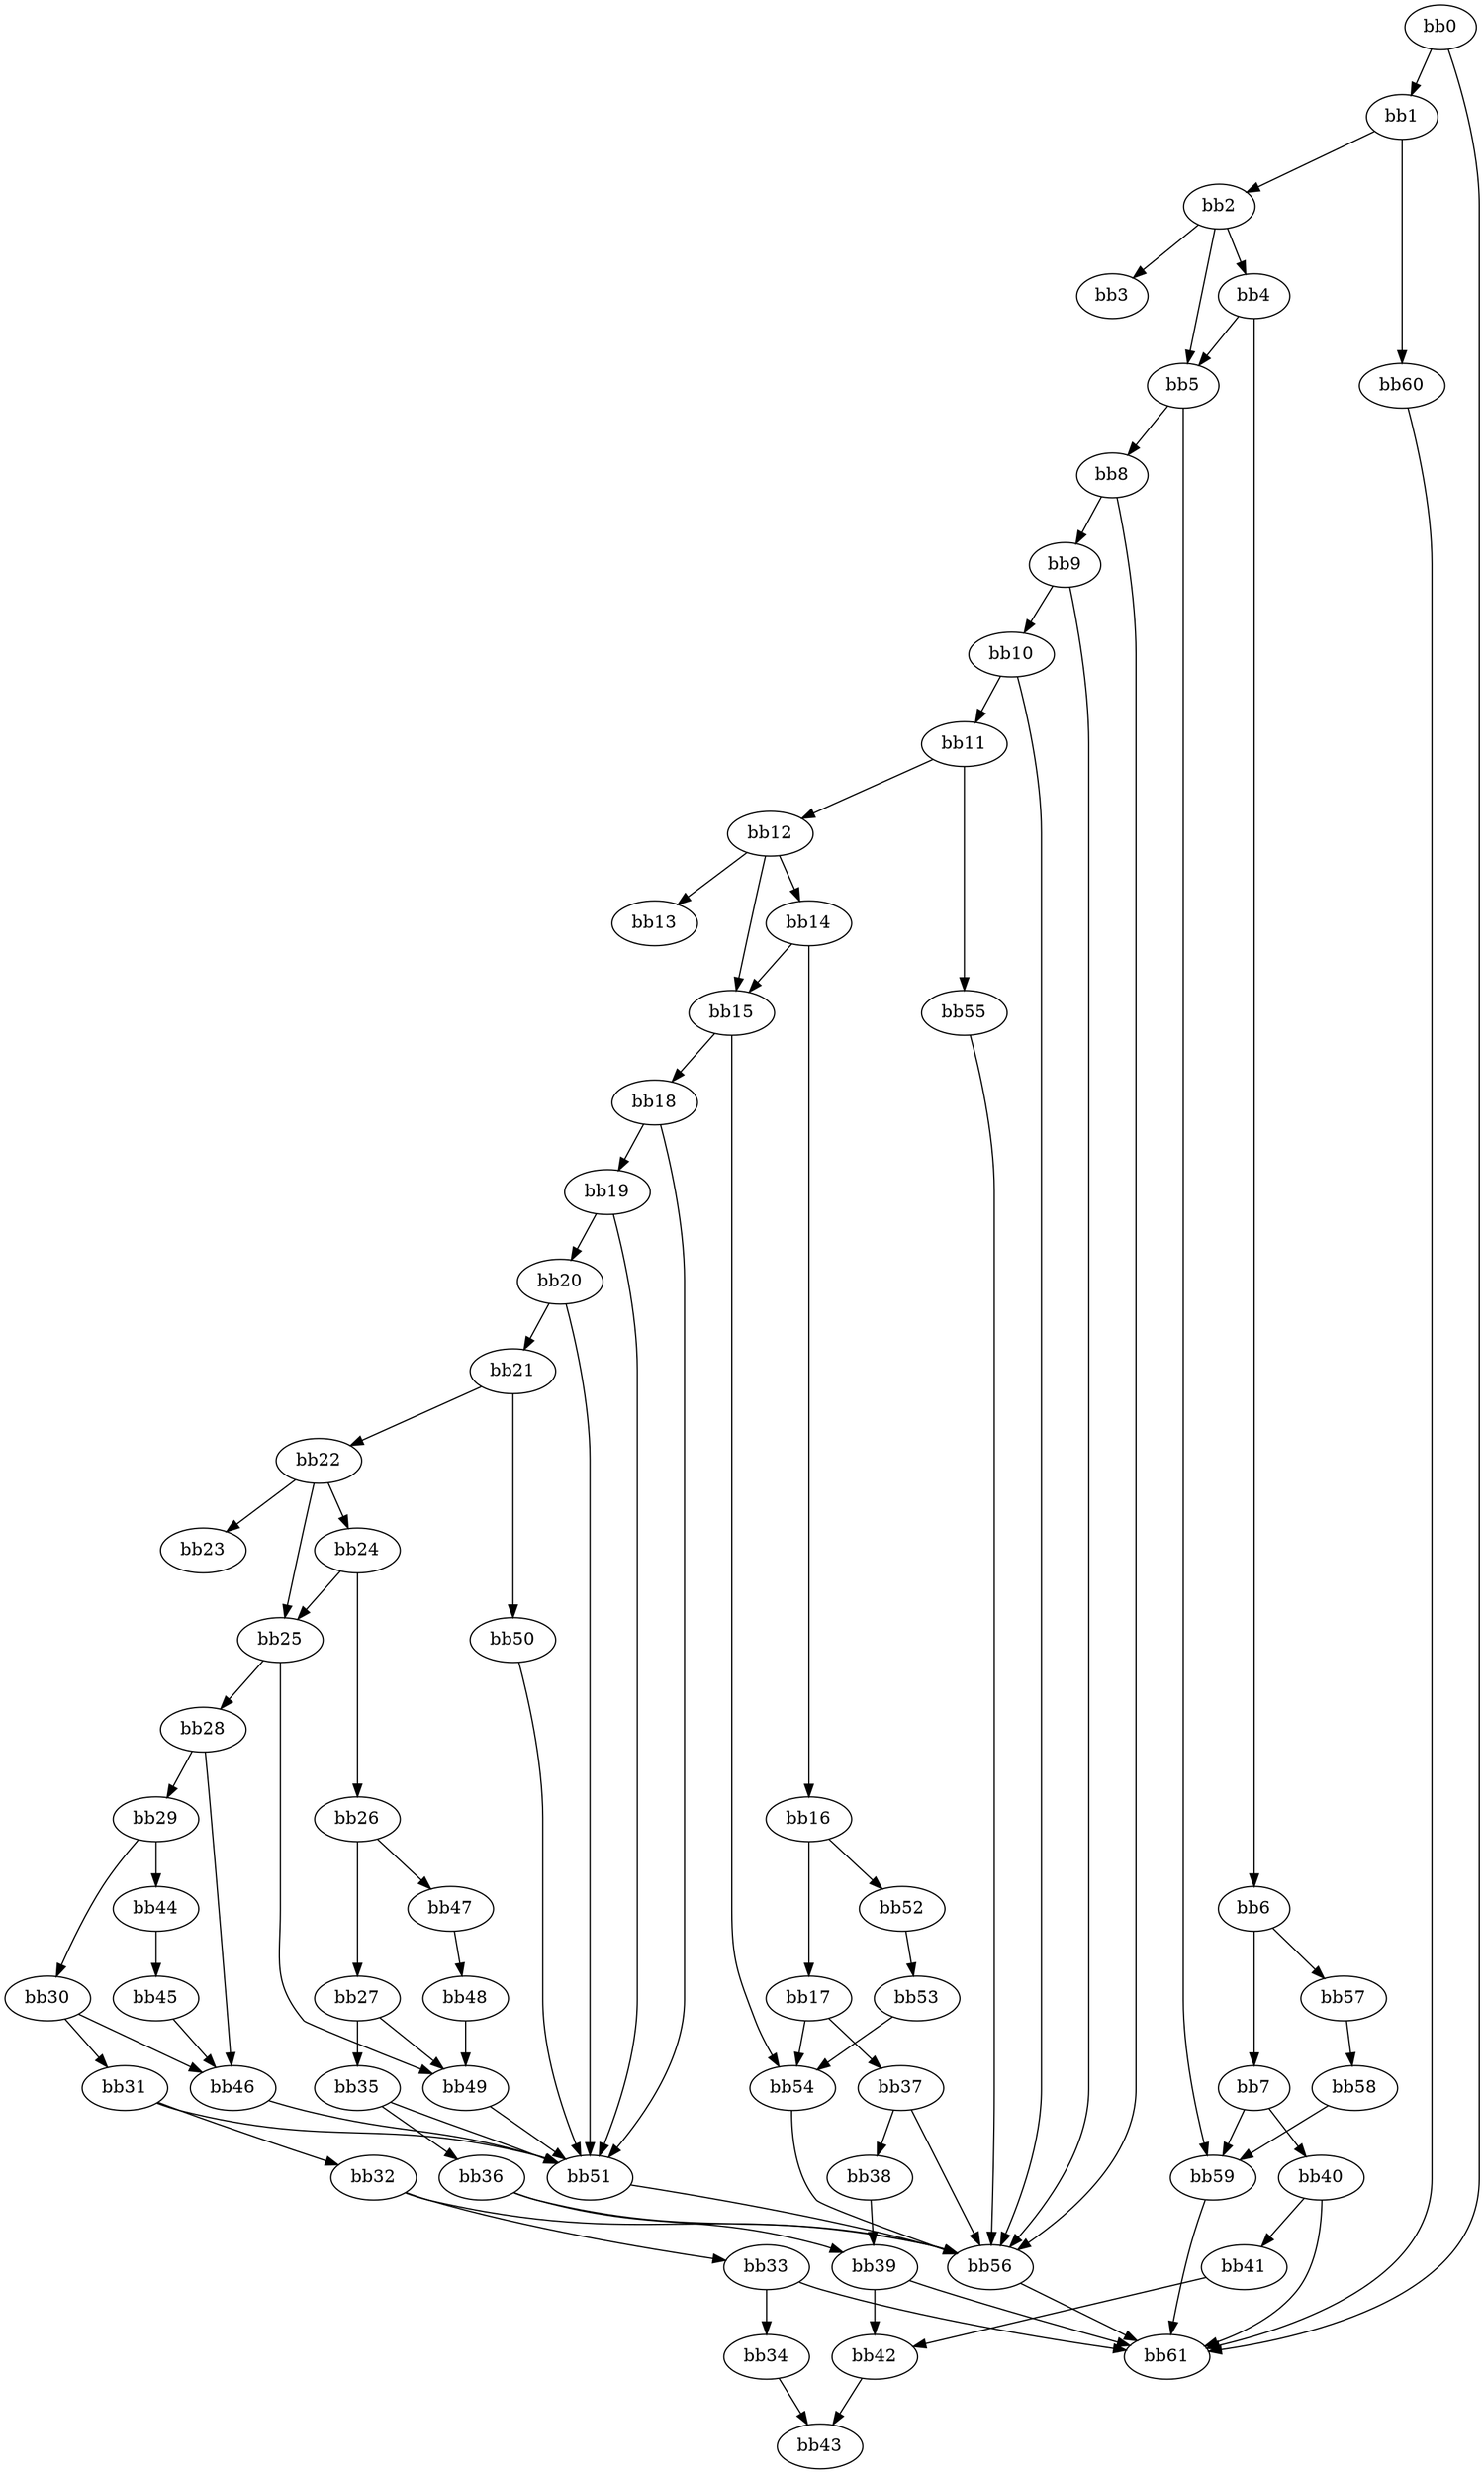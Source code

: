 digraph {
    0 [ label = "bb0\l" ]
    1 [ label = "bb1\l" ]
    2 [ label = "bb2\l" ]
    3 [ label = "bb3\l" ]
    4 [ label = "bb4\l" ]
    5 [ label = "bb5\l" ]
    6 [ label = "bb6\l" ]
    7 [ label = "bb7\l" ]
    8 [ label = "bb8\l" ]
    9 [ label = "bb9\l" ]
    10 [ label = "bb10\l" ]
    11 [ label = "bb11\l" ]
    12 [ label = "bb12\l" ]
    13 [ label = "bb13\l" ]
    14 [ label = "bb14\l" ]
    15 [ label = "bb15\l" ]
    16 [ label = "bb16\l" ]
    17 [ label = "bb17\l" ]
    18 [ label = "bb18\l" ]
    19 [ label = "bb19\l" ]
    20 [ label = "bb20\l" ]
    21 [ label = "bb21\l" ]
    22 [ label = "bb22\l" ]
    23 [ label = "bb23\l" ]
    24 [ label = "bb24\l" ]
    25 [ label = "bb25\l" ]
    26 [ label = "bb26\l" ]
    27 [ label = "bb27\l" ]
    28 [ label = "bb28\l" ]
    29 [ label = "bb29\l" ]
    30 [ label = "bb30\l" ]
    31 [ label = "bb31\l" ]
    32 [ label = "bb32\l" ]
    33 [ label = "bb33\l" ]
    34 [ label = "bb34\l" ]
    35 [ label = "bb35\l" ]
    36 [ label = "bb36\l" ]
    37 [ label = "bb37\l" ]
    38 [ label = "bb38\l" ]
    39 [ label = "bb39\l" ]
    40 [ label = "bb40\l" ]
    41 [ label = "bb41\l" ]
    42 [ label = "bb42\l" ]
    43 [ label = "bb43\l" ]
    44 [ label = "bb44\l" ]
    45 [ label = "bb45\l" ]
    46 [ label = "bb46\l" ]
    47 [ label = "bb47\l" ]
    48 [ label = "bb48\l" ]
    49 [ label = "bb49\l" ]
    50 [ label = "bb50\l" ]
    51 [ label = "bb51\l" ]
    52 [ label = "bb52\l" ]
    53 [ label = "bb53\l" ]
    54 [ label = "bb54\l" ]
    55 [ label = "bb55\l" ]
    56 [ label = "bb56\l" ]
    57 [ label = "bb57\l" ]
    58 [ label = "bb58\l" ]
    59 [ label = "bb59\l" ]
    60 [ label = "bb60\l" ]
    61 [ label = "bb61\l" ]
    0 -> 1 [ ]
    0 -> 61 [ ]
    1 -> 2 [ ]
    1 -> 60 [ ]
    2 -> 3 [ ]
    2 -> 4 [ ]
    2 -> 5 [ ]
    4 -> 5 [ ]
    4 -> 6 [ ]
    5 -> 8 [ ]
    5 -> 59 [ ]
    6 -> 7 [ ]
    6 -> 57 [ ]
    7 -> 40 [ ]
    7 -> 59 [ ]
    8 -> 9 [ ]
    8 -> 56 [ ]
    9 -> 10 [ ]
    9 -> 56 [ ]
    10 -> 11 [ ]
    10 -> 56 [ ]
    11 -> 12 [ ]
    11 -> 55 [ ]
    12 -> 13 [ ]
    12 -> 14 [ ]
    12 -> 15 [ ]
    14 -> 15 [ ]
    14 -> 16 [ ]
    15 -> 18 [ ]
    15 -> 54 [ ]
    16 -> 17 [ ]
    16 -> 52 [ ]
    17 -> 37 [ ]
    17 -> 54 [ ]
    18 -> 19 [ ]
    18 -> 51 [ ]
    19 -> 20 [ ]
    19 -> 51 [ ]
    20 -> 21 [ ]
    20 -> 51 [ ]
    21 -> 22 [ ]
    21 -> 50 [ ]
    22 -> 23 [ ]
    22 -> 24 [ ]
    22 -> 25 [ ]
    24 -> 25 [ ]
    24 -> 26 [ ]
    25 -> 28 [ ]
    25 -> 49 [ ]
    26 -> 27 [ ]
    26 -> 47 [ ]
    27 -> 35 [ ]
    27 -> 49 [ ]
    28 -> 29 [ ]
    28 -> 46 [ ]
    29 -> 30 [ ]
    29 -> 44 [ ]
    30 -> 31 [ ]
    30 -> 46 [ ]
    31 -> 32 [ ]
    31 -> 51 [ ]
    32 -> 33 [ ]
    32 -> 56 [ ]
    33 -> 34 [ ]
    33 -> 61 [ ]
    34 -> 43 [ ]
    35 -> 36 [ ]
    35 -> 51 [ ]
    36 -> 39 [ ]
    36 -> 56 [ ]
    37 -> 38 [ ]
    37 -> 56 [ ]
    38 -> 39 [ ]
    39 -> 42 [ ]
    39 -> 61 [ ]
    40 -> 41 [ ]
    40 -> 61 [ ]
    41 -> 42 [ ]
    42 -> 43 [ ]
    44 -> 45 [ ]
    45 -> 46 [ ]
    46 -> 51 [ ]
    47 -> 48 [ ]
    48 -> 49 [ ]
    49 -> 51 [ ]
    50 -> 51 [ ]
    51 -> 56 [ ]
    52 -> 53 [ ]
    53 -> 54 [ ]
    54 -> 56 [ ]
    55 -> 56 [ ]
    56 -> 61 [ ]
    57 -> 58 [ ]
    58 -> 59 [ ]
    59 -> 61 [ ]
    60 -> 61 [ ]
}

